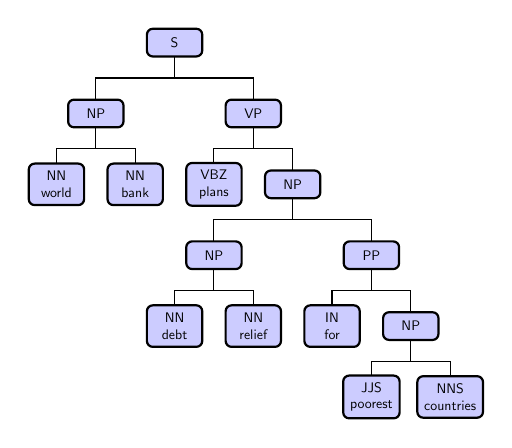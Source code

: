 \begin{tikzpicture}[scale=0.5,
-,>=stealth',
level/.style={sibling distance = 2cm, level distance = 1.8cm},
level 1/.style={sibling distance=4cm},
level 2/.style={sibling distance=2cm}, 
level 3/.style={sibling distance=4cm}, 
treenode/.style = {scale=0.5, align=center, inner sep=0.5em, text centered, font=\sffamily},
arn_n/.style = {treenode, rectangle, rounded corners=0.75mm, draw=black, thick, fill=blue!20, minimum width=4em, minimum height = 2em},
arn_x/.style = {arn_n, fill=blue!20, minimum height=3em},
edge from parent fork down
]

\node [arn_n] {S}
child{ node [arn_n] {NP}
child{ node [arn_x] {NN\\ world}}
child{ node [arn_x] {NN\\ bank}}}
child{ node [arn_n] {VP}
child{ node [arn_x] {VBZ\\ plans}}
child{ node [arn_n] {NP}
child{ node [arn_n] {NP}
child{ node [arn_x] {NN\\ debt}}
child{ node [arn_x] {NN\\ relief}}}
child{ node [arn_n] {PP}
child{ node [arn_x] {IN\\ for}}
child{ node [arn_n] {NP}
child{ node [arn_x] {JJS\\ poorest}}
child{ node [arn_x] {NNS\\ countries}}}}}};


\end{tikzpicture}


